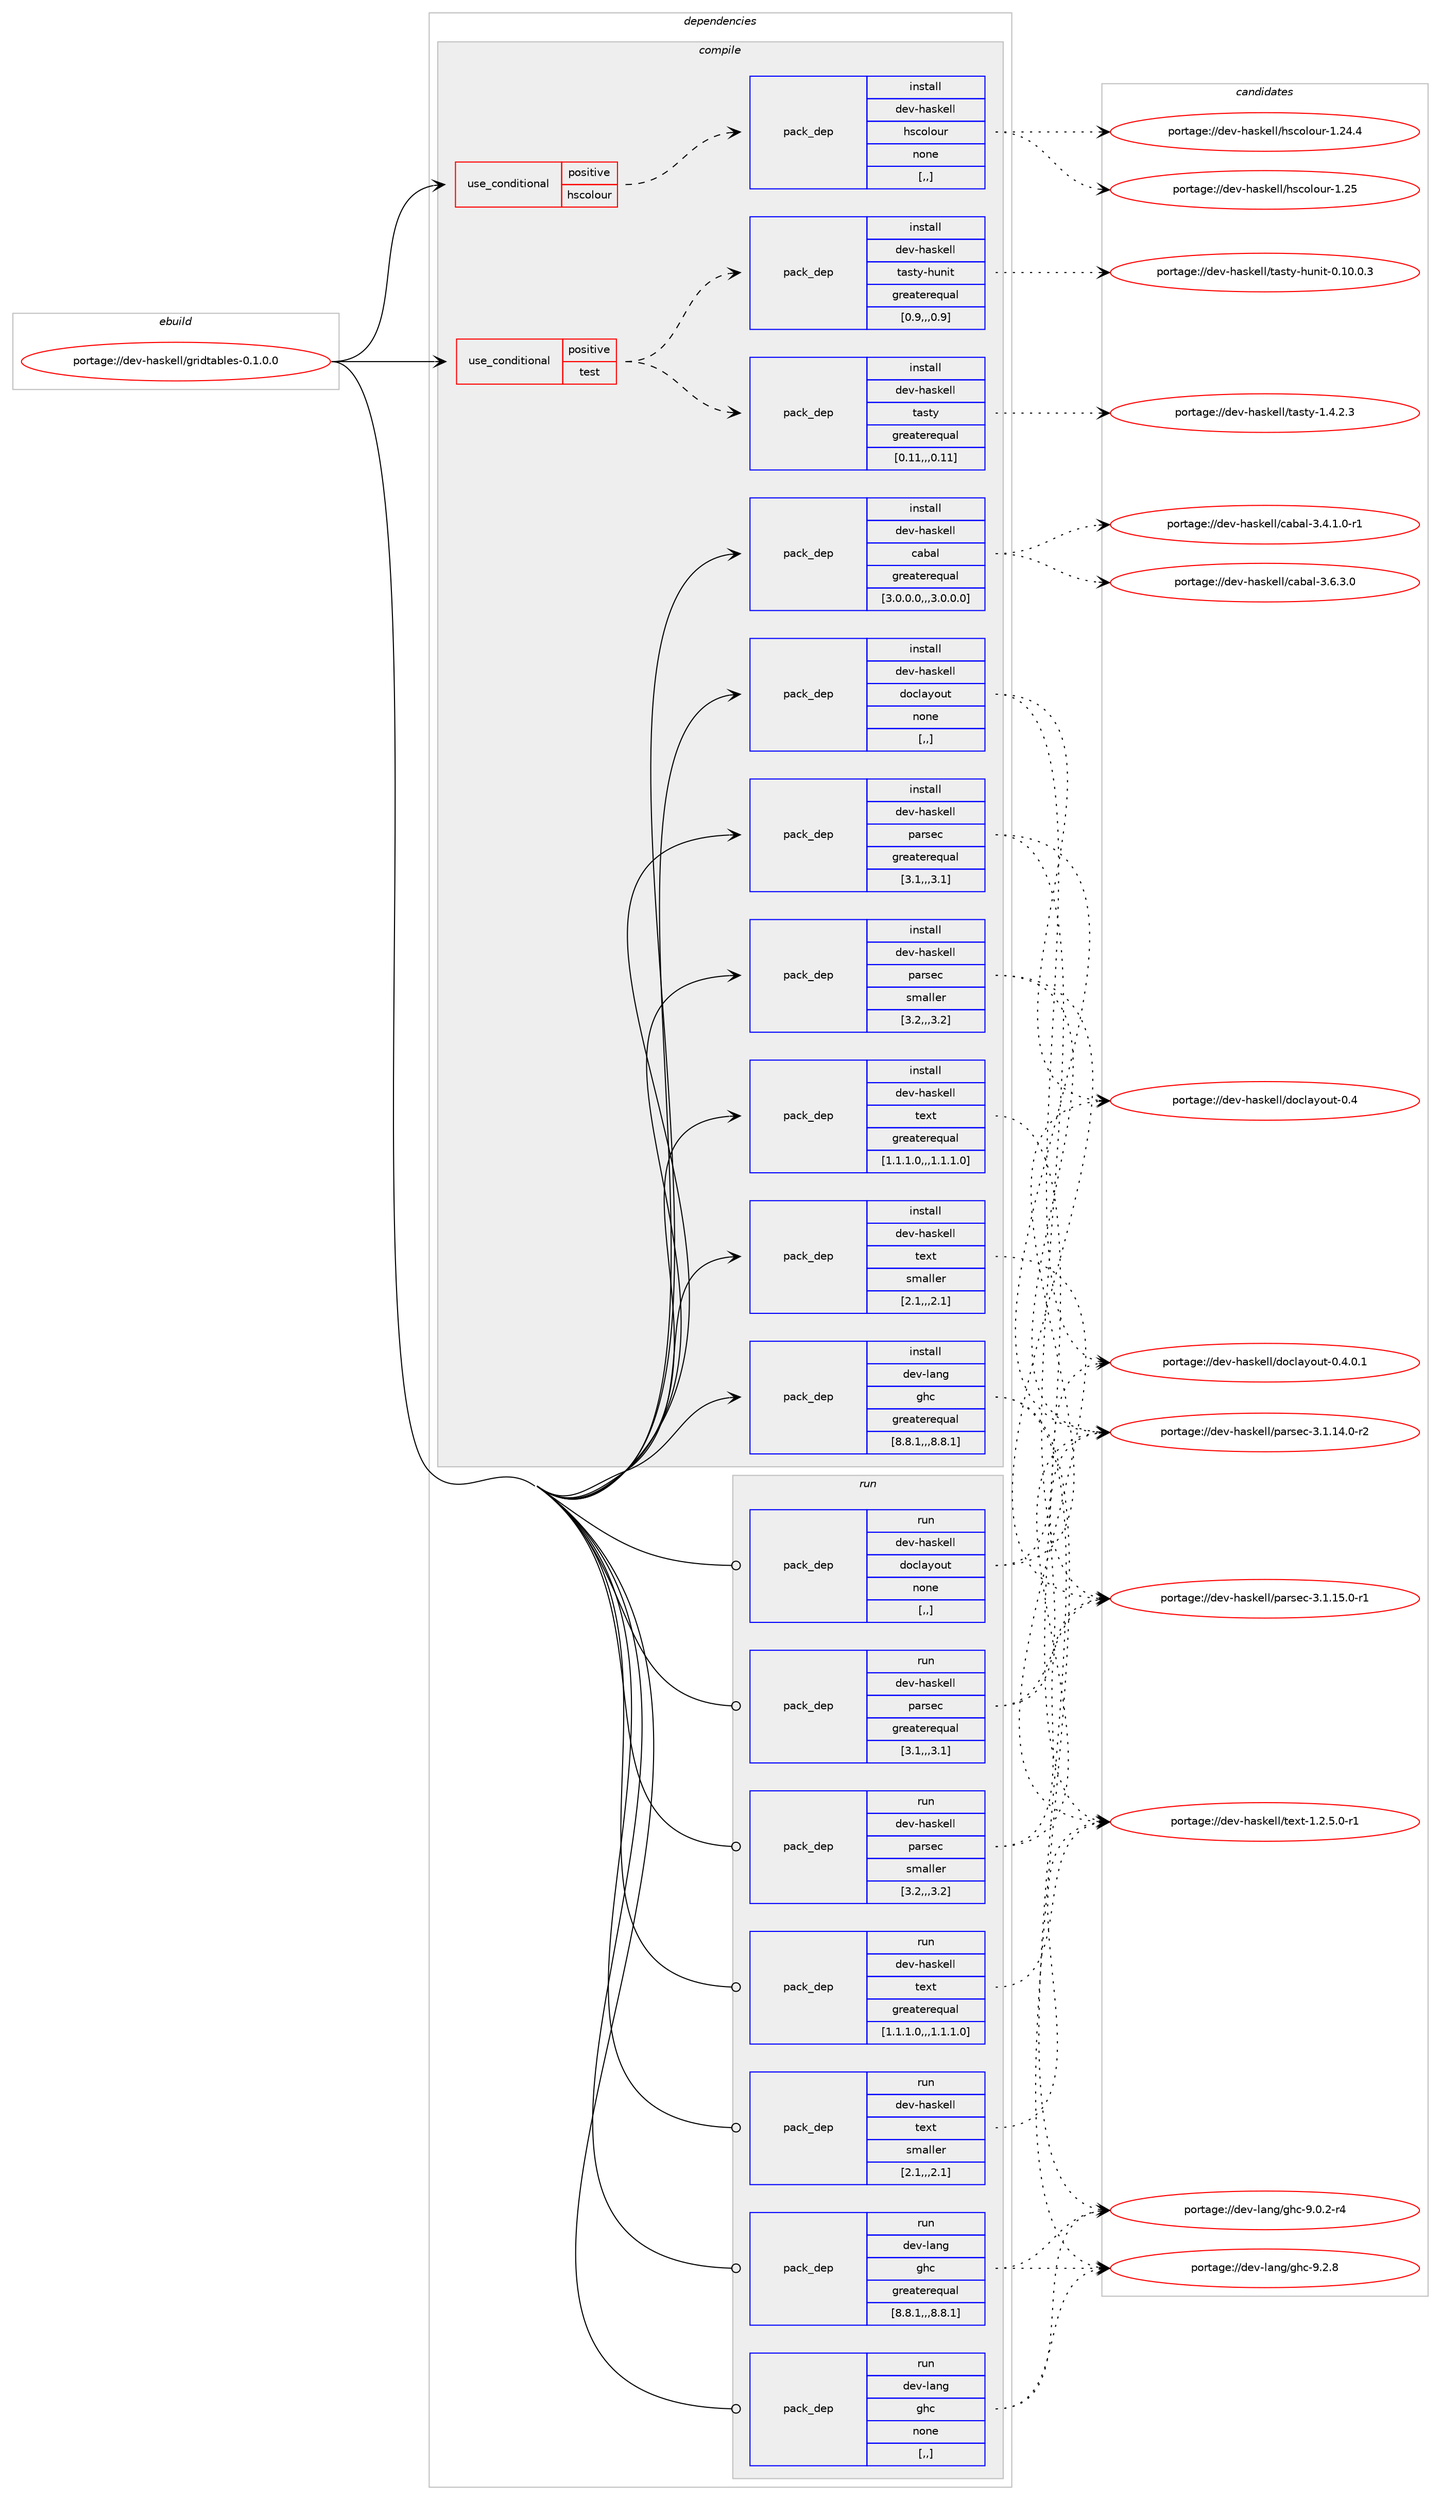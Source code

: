 digraph prolog {

# *************
# Graph options
# *************

newrank=true;
concentrate=true;
compound=true;
graph [rankdir=LR,fontname=Helvetica,fontsize=10,ranksep=1.5];#, ranksep=2.5, nodesep=0.2];
edge  [arrowhead=vee];
node  [fontname=Helvetica,fontsize=10];

# **********
# The ebuild
# **********

subgraph cluster_leftcol {
color=gray;
label=<<i>ebuild</i>>;
id [label="portage://dev-haskell/gridtables-0.1.0.0", color=red, width=4, href="../dev-haskell/gridtables-0.1.0.0.svg"];
}

# ****************
# The dependencies
# ****************

subgraph cluster_midcol {
color=gray;
label=<<i>dependencies</i>>;
subgraph cluster_compile {
fillcolor="#eeeeee";
style=filled;
label=<<i>compile</i>>;
subgraph cond20446 {
dependency80822 [label=<<TABLE BORDER="0" CELLBORDER="1" CELLSPACING="0" CELLPADDING="4"><TR><TD ROWSPAN="3" CELLPADDING="10">use_conditional</TD></TR><TR><TD>positive</TD></TR><TR><TD>hscolour</TD></TR></TABLE>>, shape=none, color=red];
subgraph pack59396 {
dependency80823 [label=<<TABLE BORDER="0" CELLBORDER="1" CELLSPACING="0" CELLPADDING="4" WIDTH="220"><TR><TD ROWSPAN="6" CELLPADDING="30">pack_dep</TD></TR><TR><TD WIDTH="110">install</TD></TR><TR><TD>dev-haskell</TD></TR><TR><TD>hscolour</TD></TR><TR><TD>none</TD></TR><TR><TD>[,,]</TD></TR></TABLE>>, shape=none, color=blue];
}
dependency80822:e -> dependency80823:w [weight=20,style="dashed",arrowhead="vee"];
}
id:e -> dependency80822:w [weight=20,style="solid",arrowhead="vee"];
subgraph cond20447 {
dependency80824 [label=<<TABLE BORDER="0" CELLBORDER="1" CELLSPACING="0" CELLPADDING="4"><TR><TD ROWSPAN="3" CELLPADDING="10">use_conditional</TD></TR><TR><TD>positive</TD></TR><TR><TD>test</TD></TR></TABLE>>, shape=none, color=red];
subgraph pack59397 {
dependency80825 [label=<<TABLE BORDER="0" CELLBORDER="1" CELLSPACING="0" CELLPADDING="4" WIDTH="220"><TR><TD ROWSPAN="6" CELLPADDING="30">pack_dep</TD></TR><TR><TD WIDTH="110">install</TD></TR><TR><TD>dev-haskell</TD></TR><TR><TD>tasty</TD></TR><TR><TD>greaterequal</TD></TR><TR><TD>[0.11,,,0.11]</TD></TR></TABLE>>, shape=none, color=blue];
}
dependency80824:e -> dependency80825:w [weight=20,style="dashed",arrowhead="vee"];
subgraph pack59398 {
dependency80826 [label=<<TABLE BORDER="0" CELLBORDER="1" CELLSPACING="0" CELLPADDING="4" WIDTH="220"><TR><TD ROWSPAN="6" CELLPADDING="30">pack_dep</TD></TR><TR><TD WIDTH="110">install</TD></TR><TR><TD>dev-haskell</TD></TR><TR><TD>tasty-hunit</TD></TR><TR><TD>greaterequal</TD></TR><TR><TD>[0.9,,,0.9]</TD></TR></TABLE>>, shape=none, color=blue];
}
dependency80824:e -> dependency80826:w [weight=20,style="dashed",arrowhead="vee"];
}
id:e -> dependency80824:w [weight=20,style="solid",arrowhead="vee"];
subgraph pack59399 {
dependency80827 [label=<<TABLE BORDER="0" CELLBORDER="1" CELLSPACING="0" CELLPADDING="4" WIDTH="220"><TR><TD ROWSPAN="6" CELLPADDING="30">pack_dep</TD></TR><TR><TD WIDTH="110">install</TD></TR><TR><TD>dev-haskell</TD></TR><TR><TD>cabal</TD></TR><TR><TD>greaterequal</TD></TR><TR><TD>[3.0.0.0,,,3.0.0.0]</TD></TR></TABLE>>, shape=none, color=blue];
}
id:e -> dependency80827:w [weight=20,style="solid",arrowhead="vee"];
subgraph pack59400 {
dependency80828 [label=<<TABLE BORDER="0" CELLBORDER="1" CELLSPACING="0" CELLPADDING="4" WIDTH="220"><TR><TD ROWSPAN="6" CELLPADDING="30">pack_dep</TD></TR><TR><TD WIDTH="110">install</TD></TR><TR><TD>dev-haskell</TD></TR><TR><TD>doclayout</TD></TR><TR><TD>none</TD></TR><TR><TD>[,,]</TD></TR></TABLE>>, shape=none, color=blue];
}
id:e -> dependency80828:w [weight=20,style="solid",arrowhead="vee"];
subgraph pack59401 {
dependency80829 [label=<<TABLE BORDER="0" CELLBORDER="1" CELLSPACING="0" CELLPADDING="4" WIDTH="220"><TR><TD ROWSPAN="6" CELLPADDING="30">pack_dep</TD></TR><TR><TD WIDTH="110">install</TD></TR><TR><TD>dev-haskell</TD></TR><TR><TD>parsec</TD></TR><TR><TD>greaterequal</TD></TR><TR><TD>[3.1,,,3.1]</TD></TR></TABLE>>, shape=none, color=blue];
}
id:e -> dependency80829:w [weight=20,style="solid",arrowhead="vee"];
subgraph pack59402 {
dependency80830 [label=<<TABLE BORDER="0" CELLBORDER="1" CELLSPACING="0" CELLPADDING="4" WIDTH="220"><TR><TD ROWSPAN="6" CELLPADDING="30">pack_dep</TD></TR><TR><TD WIDTH="110">install</TD></TR><TR><TD>dev-haskell</TD></TR><TR><TD>parsec</TD></TR><TR><TD>smaller</TD></TR><TR><TD>[3.2,,,3.2]</TD></TR></TABLE>>, shape=none, color=blue];
}
id:e -> dependency80830:w [weight=20,style="solid",arrowhead="vee"];
subgraph pack59403 {
dependency80831 [label=<<TABLE BORDER="0" CELLBORDER="1" CELLSPACING="0" CELLPADDING="4" WIDTH="220"><TR><TD ROWSPAN="6" CELLPADDING="30">pack_dep</TD></TR><TR><TD WIDTH="110">install</TD></TR><TR><TD>dev-haskell</TD></TR><TR><TD>text</TD></TR><TR><TD>greaterequal</TD></TR><TR><TD>[1.1.1.0,,,1.1.1.0]</TD></TR></TABLE>>, shape=none, color=blue];
}
id:e -> dependency80831:w [weight=20,style="solid",arrowhead="vee"];
subgraph pack59404 {
dependency80832 [label=<<TABLE BORDER="0" CELLBORDER="1" CELLSPACING="0" CELLPADDING="4" WIDTH="220"><TR><TD ROWSPAN="6" CELLPADDING="30">pack_dep</TD></TR><TR><TD WIDTH="110">install</TD></TR><TR><TD>dev-haskell</TD></TR><TR><TD>text</TD></TR><TR><TD>smaller</TD></TR><TR><TD>[2.1,,,2.1]</TD></TR></TABLE>>, shape=none, color=blue];
}
id:e -> dependency80832:w [weight=20,style="solid",arrowhead="vee"];
subgraph pack59405 {
dependency80833 [label=<<TABLE BORDER="0" CELLBORDER="1" CELLSPACING="0" CELLPADDING="4" WIDTH="220"><TR><TD ROWSPAN="6" CELLPADDING="30">pack_dep</TD></TR><TR><TD WIDTH="110">install</TD></TR><TR><TD>dev-lang</TD></TR><TR><TD>ghc</TD></TR><TR><TD>greaterequal</TD></TR><TR><TD>[8.8.1,,,8.8.1]</TD></TR></TABLE>>, shape=none, color=blue];
}
id:e -> dependency80833:w [weight=20,style="solid",arrowhead="vee"];
}
subgraph cluster_compileandrun {
fillcolor="#eeeeee";
style=filled;
label=<<i>compile and run</i>>;
}
subgraph cluster_run {
fillcolor="#eeeeee";
style=filled;
label=<<i>run</i>>;
subgraph pack59406 {
dependency80834 [label=<<TABLE BORDER="0" CELLBORDER="1" CELLSPACING="0" CELLPADDING="4" WIDTH="220"><TR><TD ROWSPAN="6" CELLPADDING="30">pack_dep</TD></TR><TR><TD WIDTH="110">run</TD></TR><TR><TD>dev-haskell</TD></TR><TR><TD>doclayout</TD></TR><TR><TD>none</TD></TR><TR><TD>[,,]</TD></TR></TABLE>>, shape=none, color=blue];
}
id:e -> dependency80834:w [weight=20,style="solid",arrowhead="odot"];
subgraph pack59407 {
dependency80835 [label=<<TABLE BORDER="0" CELLBORDER="1" CELLSPACING="0" CELLPADDING="4" WIDTH="220"><TR><TD ROWSPAN="6" CELLPADDING="30">pack_dep</TD></TR><TR><TD WIDTH="110">run</TD></TR><TR><TD>dev-haskell</TD></TR><TR><TD>parsec</TD></TR><TR><TD>greaterequal</TD></TR><TR><TD>[3.1,,,3.1]</TD></TR></TABLE>>, shape=none, color=blue];
}
id:e -> dependency80835:w [weight=20,style="solid",arrowhead="odot"];
subgraph pack59408 {
dependency80836 [label=<<TABLE BORDER="0" CELLBORDER="1" CELLSPACING="0" CELLPADDING="4" WIDTH="220"><TR><TD ROWSPAN="6" CELLPADDING="30">pack_dep</TD></TR><TR><TD WIDTH="110">run</TD></TR><TR><TD>dev-haskell</TD></TR><TR><TD>parsec</TD></TR><TR><TD>smaller</TD></TR><TR><TD>[3.2,,,3.2]</TD></TR></TABLE>>, shape=none, color=blue];
}
id:e -> dependency80836:w [weight=20,style="solid",arrowhead="odot"];
subgraph pack59409 {
dependency80837 [label=<<TABLE BORDER="0" CELLBORDER="1" CELLSPACING="0" CELLPADDING="4" WIDTH="220"><TR><TD ROWSPAN="6" CELLPADDING="30">pack_dep</TD></TR><TR><TD WIDTH="110">run</TD></TR><TR><TD>dev-haskell</TD></TR><TR><TD>text</TD></TR><TR><TD>greaterequal</TD></TR><TR><TD>[1.1.1.0,,,1.1.1.0]</TD></TR></TABLE>>, shape=none, color=blue];
}
id:e -> dependency80837:w [weight=20,style="solid",arrowhead="odot"];
subgraph pack59410 {
dependency80838 [label=<<TABLE BORDER="0" CELLBORDER="1" CELLSPACING="0" CELLPADDING="4" WIDTH="220"><TR><TD ROWSPAN="6" CELLPADDING="30">pack_dep</TD></TR><TR><TD WIDTH="110">run</TD></TR><TR><TD>dev-haskell</TD></TR><TR><TD>text</TD></TR><TR><TD>smaller</TD></TR><TR><TD>[2.1,,,2.1]</TD></TR></TABLE>>, shape=none, color=blue];
}
id:e -> dependency80838:w [weight=20,style="solid",arrowhead="odot"];
subgraph pack59411 {
dependency80839 [label=<<TABLE BORDER="0" CELLBORDER="1" CELLSPACING="0" CELLPADDING="4" WIDTH="220"><TR><TD ROWSPAN="6" CELLPADDING="30">pack_dep</TD></TR><TR><TD WIDTH="110">run</TD></TR><TR><TD>dev-lang</TD></TR><TR><TD>ghc</TD></TR><TR><TD>greaterequal</TD></TR><TR><TD>[8.8.1,,,8.8.1]</TD></TR></TABLE>>, shape=none, color=blue];
}
id:e -> dependency80839:w [weight=20,style="solid",arrowhead="odot"];
subgraph pack59412 {
dependency80840 [label=<<TABLE BORDER="0" CELLBORDER="1" CELLSPACING="0" CELLPADDING="4" WIDTH="220"><TR><TD ROWSPAN="6" CELLPADDING="30">pack_dep</TD></TR><TR><TD WIDTH="110">run</TD></TR><TR><TD>dev-lang</TD></TR><TR><TD>ghc</TD></TR><TR><TD>none</TD></TR><TR><TD>[,,]</TD></TR></TABLE>>, shape=none, color=blue];
}
id:e -> dependency80840:w [weight=20,style="solid",arrowhead="odot"];
}
}

# **************
# The candidates
# **************

subgraph cluster_choices {
rank=same;
color=gray;
label=<<i>candidates</i>>;

subgraph choice59396 {
color=black;
nodesep=1;
choice100101118451049711510710110810847104115991111081111171144549465053 [label="portage://dev-haskell/hscolour-1.25", color=red, width=4,href="../dev-haskell/hscolour-1.25.svg"];
choice1001011184510497115107101108108471041159911110811111711445494650524652 [label="portage://dev-haskell/hscolour-1.24.4", color=red, width=4,href="../dev-haskell/hscolour-1.24.4.svg"];
dependency80823:e -> choice100101118451049711510710110810847104115991111081111171144549465053:w [style=dotted,weight="100"];
dependency80823:e -> choice1001011184510497115107101108108471041159911110811111711445494650524652:w [style=dotted,weight="100"];
}
subgraph choice59397 {
color=black;
nodesep=1;
choice100101118451049711510710110810847116971151161214549465246504651 [label="portage://dev-haskell/tasty-1.4.2.3", color=red, width=4,href="../dev-haskell/tasty-1.4.2.3.svg"];
dependency80825:e -> choice100101118451049711510710110810847116971151161214549465246504651:w [style=dotted,weight="100"];
}
subgraph choice59398 {
color=black;
nodesep=1;
choice1001011184510497115107101108108471169711511612145104117110105116454846494846484651 [label="portage://dev-haskell/tasty-hunit-0.10.0.3", color=red, width=4,href="../dev-haskell/tasty-hunit-0.10.0.3.svg"];
dependency80826:e -> choice1001011184510497115107101108108471169711511612145104117110105116454846494846484651:w [style=dotted,weight="100"];
}
subgraph choice59399 {
color=black;
nodesep=1;
choice100101118451049711510710110810847999798971084551465446514648 [label="portage://dev-haskell/cabal-3.6.3.0", color=red, width=4,href="../dev-haskell/cabal-3.6.3.0.svg"];
choice1001011184510497115107101108108479997989710845514652464946484511449 [label="portage://dev-haskell/cabal-3.4.1.0-r1", color=red, width=4,href="../dev-haskell/cabal-3.4.1.0-r1.svg"];
dependency80827:e -> choice100101118451049711510710110810847999798971084551465446514648:w [style=dotted,weight="100"];
dependency80827:e -> choice1001011184510497115107101108108479997989710845514652464946484511449:w [style=dotted,weight="100"];
}
subgraph choice59400 {
color=black;
nodesep=1;
choice10010111845104971151071011081084710011199108971211111171164548465246484649 [label="portage://dev-haskell/doclayout-0.4.0.1", color=red, width=4,href="../dev-haskell/doclayout-0.4.0.1.svg"];
choice100101118451049711510710110810847100111991089712111111711645484652 [label="portage://dev-haskell/doclayout-0.4", color=red, width=4,href="../dev-haskell/doclayout-0.4.svg"];
dependency80828:e -> choice10010111845104971151071011081084710011199108971211111171164548465246484649:w [style=dotted,weight="100"];
dependency80828:e -> choice100101118451049711510710110810847100111991089712111111711645484652:w [style=dotted,weight="100"];
}
subgraph choice59401 {
color=black;
nodesep=1;
choice10010111845104971151071011081084711297114115101994551464946495346484511449 [label="portage://dev-haskell/parsec-3.1.15.0-r1", color=red, width=4,href="../dev-haskell/parsec-3.1.15.0-r1.svg"];
choice10010111845104971151071011081084711297114115101994551464946495246484511450 [label="portage://dev-haskell/parsec-3.1.14.0-r2", color=red, width=4,href="../dev-haskell/parsec-3.1.14.0-r2.svg"];
dependency80829:e -> choice10010111845104971151071011081084711297114115101994551464946495346484511449:w [style=dotted,weight="100"];
dependency80829:e -> choice10010111845104971151071011081084711297114115101994551464946495246484511450:w [style=dotted,weight="100"];
}
subgraph choice59402 {
color=black;
nodesep=1;
choice10010111845104971151071011081084711297114115101994551464946495346484511449 [label="portage://dev-haskell/parsec-3.1.15.0-r1", color=red, width=4,href="../dev-haskell/parsec-3.1.15.0-r1.svg"];
choice10010111845104971151071011081084711297114115101994551464946495246484511450 [label="portage://dev-haskell/parsec-3.1.14.0-r2", color=red, width=4,href="../dev-haskell/parsec-3.1.14.0-r2.svg"];
dependency80830:e -> choice10010111845104971151071011081084711297114115101994551464946495346484511449:w [style=dotted,weight="100"];
dependency80830:e -> choice10010111845104971151071011081084711297114115101994551464946495246484511450:w [style=dotted,weight="100"];
}
subgraph choice59403 {
color=black;
nodesep=1;
choice10010111845104971151071011081084711610112011645494650465346484511449 [label="portage://dev-haskell/text-1.2.5.0-r1", color=red, width=4,href="../dev-haskell/text-1.2.5.0-r1.svg"];
dependency80831:e -> choice10010111845104971151071011081084711610112011645494650465346484511449:w [style=dotted,weight="100"];
}
subgraph choice59404 {
color=black;
nodesep=1;
choice10010111845104971151071011081084711610112011645494650465346484511449 [label="portage://dev-haskell/text-1.2.5.0-r1", color=red, width=4,href="../dev-haskell/text-1.2.5.0-r1.svg"];
dependency80832:e -> choice10010111845104971151071011081084711610112011645494650465346484511449:w [style=dotted,weight="100"];
}
subgraph choice59405 {
color=black;
nodesep=1;
choice10010111845108971101034710310499455746504656 [label="portage://dev-lang/ghc-9.2.8", color=red, width=4,href="../dev-lang/ghc-9.2.8.svg"];
choice100101118451089711010347103104994557464846504511452 [label="portage://dev-lang/ghc-9.0.2-r4", color=red, width=4,href="../dev-lang/ghc-9.0.2-r4.svg"];
dependency80833:e -> choice10010111845108971101034710310499455746504656:w [style=dotted,weight="100"];
dependency80833:e -> choice100101118451089711010347103104994557464846504511452:w [style=dotted,weight="100"];
}
subgraph choice59406 {
color=black;
nodesep=1;
choice10010111845104971151071011081084710011199108971211111171164548465246484649 [label="portage://dev-haskell/doclayout-0.4.0.1", color=red, width=4,href="../dev-haskell/doclayout-0.4.0.1.svg"];
choice100101118451049711510710110810847100111991089712111111711645484652 [label="portage://dev-haskell/doclayout-0.4", color=red, width=4,href="../dev-haskell/doclayout-0.4.svg"];
dependency80834:e -> choice10010111845104971151071011081084710011199108971211111171164548465246484649:w [style=dotted,weight="100"];
dependency80834:e -> choice100101118451049711510710110810847100111991089712111111711645484652:w [style=dotted,weight="100"];
}
subgraph choice59407 {
color=black;
nodesep=1;
choice10010111845104971151071011081084711297114115101994551464946495346484511449 [label="portage://dev-haskell/parsec-3.1.15.0-r1", color=red, width=4,href="../dev-haskell/parsec-3.1.15.0-r1.svg"];
choice10010111845104971151071011081084711297114115101994551464946495246484511450 [label="portage://dev-haskell/parsec-3.1.14.0-r2", color=red, width=4,href="../dev-haskell/parsec-3.1.14.0-r2.svg"];
dependency80835:e -> choice10010111845104971151071011081084711297114115101994551464946495346484511449:w [style=dotted,weight="100"];
dependency80835:e -> choice10010111845104971151071011081084711297114115101994551464946495246484511450:w [style=dotted,weight="100"];
}
subgraph choice59408 {
color=black;
nodesep=1;
choice10010111845104971151071011081084711297114115101994551464946495346484511449 [label="portage://dev-haskell/parsec-3.1.15.0-r1", color=red, width=4,href="../dev-haskell/parsec-3.1.15.0-r1.svg"];
choice10010111845104971151071011081084711297114115101994551464946495246484511450 [label="portage://dev-haskell/parsec-3.1.14.0-r2", color=red, width=4,href="../dev-haskell/parsec-3.1.14.0-r2.svg"];
dependency80836:e -> choice10010111845104971151071011081084711297114115101994551464946495346484511449:w [style=dotted,weight="100"];
dependency80836:e -> choice10010111845104971151071011081084711297114115101994551464946495246484511450:w [style=dotted,weight="100"];
}
subgraph choice59409 {
color=black;
nodesep=1;
choice10010111845104971151071011081084711610112011645494650465346484511449 [label="portage://dev-haskell/text-1.2.5.0-r1", color=red, width=4,href="../dev-haskell/text-1.2.5.0-r1.svg"];
dependency80837:e -> choice10010111845104971151071011081084711610112011645494650465346484511449:w [style=dotted,weight="100"];
}
subgraph choice59410 {
color=black;
nodesep=1;
choice10010111845104971151071011081084711610112011645494650465346484511449 [label="portage://dev-haskell/text-1.2.5.0-r1", color=red, width=4,href="../dev-haskell/text-1.2.5.0-r1.svg"];
dependency80838:e -> choice10010111845104971151071011081084711610112011645494650465346484511449:w [style=dotted,weight="100"];
}
subgraph choice59411 {
color=black;
nodesep=1;
choice10010111845108971101034710310499455746504656 [label="portage://dev-lang/ghc-9.2.8", color=red, width=4,href="../dev-lang/ghc-9.2.8.svg"];
choice100101118451089711010347103104994557464846504511452 [label="portage://dev-lang/ghc-9.0.2-r4", color=red, width=4,href="../dev-lang/ghc-9.0.2-r4.svg"];
dependency80839:e -> choice10010111845108971101034710310499455746504656:w [style=dotted,weight="100"];
dependency80839:e -> choice100101118451089711010347103104994557464846504511452:w [style=dotted,weight="100"];
}
subgraph choice59412 {
color=black;
nodesep=1;
choice10010111845108971101034710310499455746504656 [label="portage://dev-lang/ghc-9.2.8", color=red, width=4,href="../dev-lang/ghc-9.2.8.svg"];
choice100101118451089711010347103104994557464846504511452 [label="portage://dev-lang/ghc-9.0.2-r4", color=red, width=4,href="../dev-lang/ghc-9.0.2-r4.svg"];
dependency80840:e -> choice10010111845108971101034710310499455746504656:w [style=dotted,weight="100"];
dependency80840:e -> choice100101118451089711010347103104994557464846504511452:w [style=dotted,weight="100"];
}
}

}
